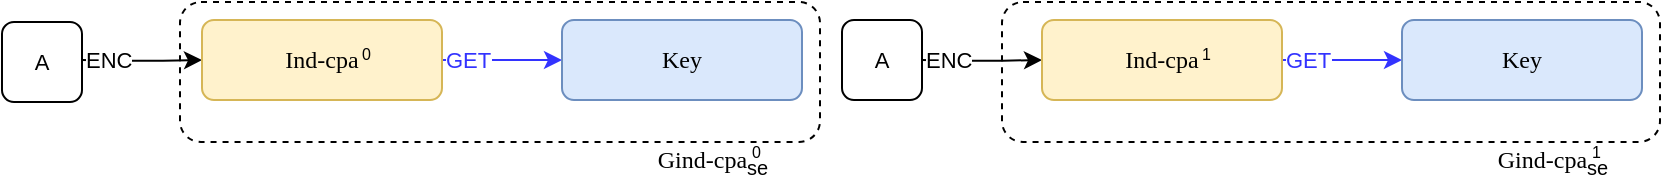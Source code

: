 <mxfile version="13.7.5" type="device"><diagram id="xJSIGuNxlJO1YPHD9Vcm" name="Page-1"><mxGraphModel dx="746" dy="509" grid="1" gridSize="10" guides="1" tooltips="1" connect="1" arrows="1" fold="1" page="1" pageScale="1" pageWidth="1654" pageHeight="1169" math="0" shadow="0"><root><mxCell id="0"/><mxCell id="1" parent="0"/><mxCell id="zPIuAUTArbj21rFynpwa-102" value="&lt;font color=&quot;#000000&quot;&gt;A&lt;/font&gt;" style="rounded=1;whiteSpace=wrap;html=1;labelBackgroundColor=none;fontSize=11;fontColor=#3333FF;" parent="1" vertex="1"><mxGeometry x="60" y="160" width="40" height="40" as="geometry"/></mxCell><mxCell id="zPIuAUTArbj21rFynpwa-108" value="GET" style="edgeStyle=orthogonalEdgeStyle;rounded=1;orthogonalLoop=1;jettySize=auto;html=1;exitX=1;exitY=0.5;exitDx=0;exitDy=0;entryX=0;entryY=0.5;entryDx=0;entryDy=0;strokeColor=#3333FF;fontSize=11;fontColor=#3333FF;align=left;" parent="1" source="zPIuAUTArbj21rFynpwa-103" target="zPIuAUTArbj21rFynpwa-105" edge="1"><mxGeometry y="-30" relative="1" as="geometry"><Array as="points"><mxPoint x="310" y="179"/><mxPoint x="310" y="179"/></Array><mxPoint x="-30" y="-30" as="offset"/></mxGeometry></mxCell><mxCell id="zPIuAUTArbj21rFynpwa-110" value="&lt;font color=&quot;#000000&quot;&gt;ENC&lt;/font&gt;" style="edgeStyle=orthogonalEdgeStyle;rounded=1;orthogonalLoop=1;jettySize=auto;html=1;entryX=0;entryY=0.5;entryDx=0;entryDy=0;strokeColor=#000000;fontSize=11;fontColor=#3333FF;align=left;exitX=0.989;exitY=0.428;exitDx=0;exitDy=0;exitPerimeter=0;" parent="1" target="zPIuAUTArbj21rFynpwa-103" edge="1"><mxGeometry x="-1" relative="1" as="geometry"><mxPoint x="100" y="179" as="sourcePoint"/><mxPoint as="offset"/></mxGeometry></mxCell><mxCell id="zPIuAUTArbj21rFynpwa-103" value="Ind-cpa" style="rounded=1;whiteSpace=wrap;html=1;fillColor=#fff2cc;strokeColor=#d6b656;fontFamily=Georgia;" parent="1" vertex="1"><mxGeometry x="160" y="159" width="120" height="40" as="geometry"/></mxCell><mxCell id="zPIuAUTArbj21rFynpwa-105" value="Key" style="rounded=1;whiteSpace=wrap;html=1;fillColor=#dae8fc;strokeColor=#6c8ebf;fontFamily=Georgia;" parent="1" vertex="1"><mxGeometry x="340" y="159" width="120" height="40" as="geometry"/></mxCell><mxCell id="JauyKEJrE1YcYuI3kqgI-1" value="&lt;font color=&quot;#000000&quot;&gt;A&lt;/font&gt;" style="rounded=1;whiteSpace=wrap;html=1;labelBackgroundColor=none;fontSize=11;fontColor=#3333FF;" parent="1" vertex="1"><mxGeometry x="480" y="159" width="40" height="40" as="geometry"/></mxCell><mxCell id="JauyKEJrE1YcYuI3kqgI-2" value="GET" style="edgeStyle=orthogonalEdgeStyle;rounded=1;orthogonalLoop=1;jettySize=auto;html=1;exitX=1;exitY=0.5;exitDx=0;exitDy=0;entryX=0;entryY=0.5;entryDx=0;entryDy=0;strokeColor=#3333FF;fontSize=11;fontColor=#3333FF;align=left;" parent="1" source="JauyKEJrE1YcYuI3kqgI-5" target="JauyKEJrE1YcYuI3kqgI-6" edge="1"><mxGeometry x="-0.333" y="-20" relative="1" as="geometry"><Array as="points"><mxPoint x="720" y="179"/><mxPoint x="720" y="179"/></Array><mxPoint x="-20" y="-20" as="offset"/></mxGeometry></mxCell><mxCell id="JauyKEJrE1YcYuI3kqgI-4" value="&lt;font color=&quot;#000000&quot;&gt;ENC&lt;/font&gt;" style="edgeStyle=orthogonalEdgeStyle;rounded=1;orthogonalLoop=1;jettySize=auto;html=1;entryX=0;entryY=0.5;entryDx=0;entryDy=0;strokeColor=#000000;fontSize=11;fontColor=#3333FF;align=left;exitX=0.989;exitY=0.428;exitDx=0;exitDy=0;exitPerimeter=0;" parent="1" target="JauyKEJrE1YcYuI3kqgI-5" edge="1"><mxGeometry x="-1" relative="1" as="geometry"><mxPoint x="520" y="179" as="sourcePoint"/><mxPoint as="offset"/></mxGeometry></mxCell><mxCell id="JauyKEJrE1YcYuI3kqgI-5" value="Ind-cpa" style="rounded=1;whiteSpace=wrap;html=1;fillColor=#fff2cc;strokeColor=#d6b656;fontFamily=Georgia;" parent="1" vertex="1"><mxGeometry x="580" y="159" width="120" height="40" as="geometry"/></mxCell><mxCell id="JauyKEJrE1YcYuI3kqgI-6" value="Key" style="rounded=1;whiteSpace=wrap;html=1;fillColor=#dae8fc;strokeColor=#6c8ebf;fontFamily=Georgia;" parent="1" vertex="1"><mxGeometry x="760" y="159" width="120" height="40" as="geometry"/></mxCell><mxCell id="JauyKEJrE1YcYuI3kqgI-16" value="1" style="text;html=1;resizable=0;points=[];autosize=1;align=left;verticalAlign=top;spacingTop=-4;fontSize=8;labelBackgroundColor=none;" parent="1" vertex="1"><mxGeometry x="658" y="169" width="20" height="10" as="geometry"/></mxCell><mxCell id="JauyKEJrE1YcYuI3kqgI-17" value="0" style="text;html=1;resizable=0;points=[];autosize=1;align=left;verticalAlign=top;spacingTop=-4;fontSize=8;labelBackgroundColor=none;" parent="1" vertex="1"><mxGeometry x="238" y="169" width="20" height="10" as="geometry"/></mxCell><mxCell id="puCmYl--cnglEZvNfPMv-1" value="" style="rounded=1;whiteSpace=wrap;html=1;fontFamily=Georgia;fillColor=none;dashed=1;" parent="1" vertex="1"><mxGeometry x="149" y="150" width="320" height="70" as="geometry"/></mxCell><mxCell id="puCmYl--cnglEZvNfPMv-2" value="" style="rounded=1;whiteSpace=wrap;html=1;fontFamily=Georgia;fillColor=none;dashed=1;" parent="1" vertex="1"><mxGeometry x="560" y="150" width="329" height="70" as="geometry"/></mxCell><mxCell id="puCmYl--cnglEZvNfPMv-3" value="Gind-cpa&lt;sub&gt;&lt;font face=&quot;Helvetica&quot;&gt;se&lt;/font&gt;&lt;/sub&gt;" style="text;html=1;align=center;verticalAlign=middle;resizable=0;points=[];autosize=1;fontFamily=Georgia;" parent="1" vertex="1"><mxGeometry x="375" y="220" width="80" height="20" as="geometry"/></mxCell><mxCell id="puCmYl--cnglEZvNfPMv-4" value="0" style="text;html=1;resizable=0;points=[];autosize=1;align=left;verticalAlign=top;spacingTop=-4;fontSize=8;labelBackgroundColor=none;" parent="1" vertex="1"><mxGeometry x="433" y="218" width="20" height="20" as="geometry"/></mxCell><mxCell id="puCmYl--cnglEZvNfPMv-5" value="Gind-cpa&lt;sub&gt;&lt;font face=&quot;Helvetica&quot;&gt;se&lt;/font&gt;&lt;/sub&gt;" style="text;html=1;align=center;verticalAlign=middle;resizable=0;points=[];autosize=1;fontFamily=Georgia;" parent="1" vertex="1"><mxGeometry x="795" y="220" width="80" height="20" as="geometry"/></mxCell><mxCell id="puCmYl--cnglEZvNfPMv-6" value="1" style="text;html=1;resizable=0;points=[];autosize=1;align=left;verticalAlign=top;spacingTop=-4;fontSize=8;labelBackgroundColor=none;" parent="1" vertex="1"><mxGeometry x="853" y="218" width="20" height="10" as="geometry"/></mxCell></root></mxGraphModel></diagram></mxfile>
